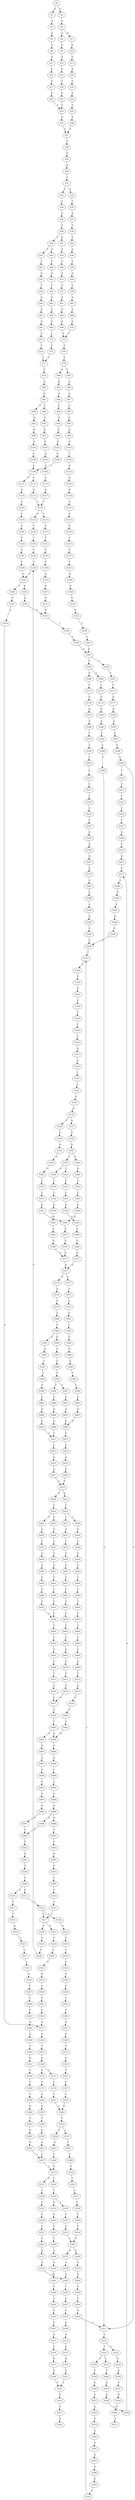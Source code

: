 strict digraph  {
	S0 -> S1 [ label = G ];
	S0 -> S2 [ label = A ];
	S1 -> S3 [ label = A ];
	S2 -> S4 [ label = A ];
	S3 -> S5 [ label = A ];
	S4 -> S6 [ label = A ];
	S4 -> S7 [ label = G ];
	S5 -> S8 [ label = A ];
	S6 -> S9 [ label = A ];
	S7 -> S10 [ label = A ];
	S8 -> S11 [ label = G ];
	S9 -> S12 [ label = G ];
	S10 -> S13 [ label = G ];
	S11 -> S14 [ label = A ];
	S12 -> S15 [ label = A ];
	S13 -> S16 [ label = A ];
	S14 -> S17 [ label = C ];
	S15 -> S18 [ label = C ];
	S16 -> S19 [ label = C ];
	S17 -> S20 [ label = G ];
	S18 -> S21 [ label = G ];
	S19 -> S22 [ label = G ];
	S20 -> S23 [ label = T ];
	S21 -> S23 [ label = T ];
	S22 -> S24 [ label = T ];
	S23 -> S25 [ label = A ];
	S24 -> S26 [ label = A ];
	S25 -> S27 [ label = T ];
	S26 -> S27 [ label = T ];
	S27 -> S28 [ label = C ];
	S28 -> S29 [ label = G ];
	S29 -> S30 [ label = G ];
	S30 -> S31 [ label = A ];
	S31 -> S32 [ label = C ];
	S31 -> S33 [ label = A ];
	S32 -> S34 [ label = C ];
	S33 -> S35 [ label = C ];
	S34 -> S36 [ label = A ];
	S35 -> S37 [ label = A ];
	S36 -> S38 [ label = C ];
	S37 -> S39 [ label = C ];
	S38 -> S40 [ label = T ];
	S38 -> S41 [ label = C ];
	S39 -> S42 [ label = T ];
	S40 -> S43 [ label = A ];
	S40 -> S44 [ label = G ];
	S41 -> S45 [ label = A ];
	S42 -> S46 [ label = A ];
	S43 -> S47 [ label = C ];
	S44 -> S48 [ label = T ];
	S45 -> S49 [ label = T ];
	S46 -> S50 [ label = T ];
	S47 -> S51 [ label = G ];
	S48 -> S52 [ label = G ];
	S49 -> S53 [ label = G ];
	S50 -> S54 [ label = G ];
	S51 -> S55 [ label = T ];
	S52 -> S56 [ label = T ];
	S53 -> S57 [ label = T ];
	S54 -> S58 [ label = T ];
	S55 -> S59 [ label = G ];
	S56 -> S60 [ label = G ];
	S57 -> S61 [ label = A ];
	S58 -> S62 [ label = A ];
	S59 -> S63 [ label = A ];
	S60 -> S64 [ label = A ];
	S61 -> S65 [ label = A ];
	S62 -> S66 [ label = A ];
	S63 -> S67 [ label = G ];
	S64 -> S68 [ label = G ];
	S65 -> S69 [ label = G ];
	S66 -> S70 [ label = G ];
	S67 -> S71 [ label = C ];
	S68 -> S72 [ label = C ];
	S69 -> S73 [ label = T ];
	S70 -> S73 [ label = T ];
	S71 -> S74 [ label = C ];
	S72 -> S75 [ label = C ];
	S73 -> S76 [ label = C ];
	S74 -> S77 [ label = T ];
	S75 -> S77 [ label = T ];
	S76 -> S78 [ label = T ];
	S77 -> S79 [ label = T ];
	S78 -> S80 [ label = A ];
	S78 -> S81 [ label = T ];
	S79 -> S82 [ label = A ];
	S80 -> S83 [ label = A ];
	S81 -> S84 [ label = A ];
	S82 -> S85 [ label = G ];
	S83 -> S86 [ label = G ];
	S84 -> S87 [ label = A ];
	S85 -> S88 [ label = T ];
	S85 -> S89 [ label = C ];
	S86 -> S90 [ label = T ];
	S87 -> S91 [ label = C ];
	S88 -> S92 [ label = A ];
	S89 -> S93 [ label = A ];
	S90 -> S94 [ label = A ];
	S91 -> S95 [ label = A ];
	S92 -> S96 [ label = G ];
	S93 -> S97 [ label = G ];
	S94 -> S98 [ label = G ];
	S95 -> S99 [ label = G ];
	S96 -> S100 [ label = G ];
	S97 -> S101 [ label = G ];
	S98 -> S102 [ label = G ];
	S99 -> S103 [ label = G ];
	S100 -> S104 [ label = G ];
	S101 -> S105 [ label = G ];
	S102 -> S106 [ label = G ];
	S103 -> S107 [ label = T ];
	S104 -> S108 [ label = C ];
	S105 -> S109 [ label = C ];
	S106 -> S108 [ label = C ];
	S107 -> S110 [ label = A ];
	S108 -> S111 [ label = C ];
	S108 -> S112 [ label = T ];
	S109 -> S113 [ label = C ];
	S110 -> S114 [ label = C ];
	S111 -> S115 [ label = G ];
	S112 -> S116 [ label = G ];
	S113 -> S117 [ label = G ];
	S114 -> S118 [ label = G ];
	S115 -> S119 [ label = T ];
	S116 -> S120 [ label = T ];
	S117 -> S119 [ label = T ];
	S118 -> S121 [ label = T ];
	S119 -> S122 [ label = C ];
	S119 -> S123 [ label = T ];
	S120 -> S124 [ label = C ];
	S121 -> S125 [ label = C ];
	S122 -> S126 [ label = C ];
	S123 -> S127 [ label = C ];
	S124 -> S128 [ label = C ];
	S125 -> S129 [ label = C ];
	S126 -> S130 [ label = T ];
	S127 -> S131 [ label = T ];
	S128 -> S132 [ label = T ];
	S129 -> S133 [ label = T ];
	S130 -> S134 [ label = C ];
	S131 -> S135 [ label = C ];
	S132 -> S136 [ label = C ];
	S133 -> S137 [ label = T ];
	S134 -> S138 [ label = C ];
	S135 -> S139 [ label = C ];
	S136 -> S140 [ label = C ];
	S137 -> S141 [ label = C ];
	S138 -> S142 [ label = G ];
	S139 -> S143 [ label = G ];
	S140 -> S142 [ label = G ];
	S141 -> S144 [ label = G ];
	S142 -> S145 [ label = A ];
	S142 -> S146 [ label = T ];
	S143 -> S147 [ label = A ];
	S144 -> S148 [ label = A ];
	S145 -> S149 [ label = G ];
	S146 -> S150 [ label = C ];
	S147 -> S151 [ label = G ];
	S148 -> S152 [ label = G ];
	S149 -> S153 [ label = G ];
	S150 -> S154 [ label = C ];
	S151 -> S153 [ label = G ];
	S152 -> S155 [ label = G ];
	S153 -> S156 [ label = T ];
	S154 -> S157 [ label = A ];
	S155 -> S158 [ label = T ];
	S156 -> S159 [ label = T ];
	S157 -> S160 [ label = G ];
	S158 -> S161 [ label = T ];
	S159 -> S162 [ label = A ];
	S160 -> S163 [ label = T ];
	S161 -> S162 [ label = A ];
	S162 -> S164 [ label = C ];
	S162 -> S165 [ label = T ];
	S163 -> S166 [ label = A ];
	S164 -> S167 [ label = C ];
	S165 -> S168 [ label = C ];
	S165 -> S169 [ label = G ];
	S166 -> S170 [ label = C ];
	S166 -> S171 [ label = T ];
	S167 -> S172 [ label = C ];
	S168 -> S173 [ label = C ];
	S169 -> S174 [ label = C ];
	S170 -> S175 [ label = T ];
	S171 -> S176 [ label = T ];
	S172 -> S177 [ label = G ];
	S173 -> S178 [ label = G ];
	S174 -> S179 [ label = G ];
	S175 -> S180 [ label = C ];
	S176 -> S181 [ label = C ];
	S177 -> S182 [ label = G ];
	S178 -> S183 [ label = G ];
	S179 -> S184 [ label = G ];
	S180 -> S185 [ label = G ];
	S181 -> S186 [ label = G ];
	S182 -> S187 [ label = A ];
	S183 -> S188 [ label = A ];
	S184 -> S189 [ label = A ];
	S185 -> S190 [ label = T ];
	S186 -> S191 [ label = T ];
	S187 -> S192 [ label = C ];
	S188 -> S193 [ label = T ];
	S189 -> S194 [ label = C ];
	S190 -> S195 [ label = G ];
	S191 -> S196 [ label = G ];
	S191 -> S197 [ label = C ];
	S192 -> S198 [ label = T ];
	S193 -> S199 [ label = T ];
	S194 -> S200 [ label = T ];
	S195 -> S201 [ label = A ];
	S196 -> S202 [ label = A ];
	S197 -> S203 [ label = T ];
	S198 -> S204 [ label = C ];
	S199 -> S205 [ label = C ];
	S200 -> S206 [ label = C ];
	S201 -> S207 [ label = C ];
	S202 -> S208 [ label = C ];
	S203 -> S209 [ label = C ];
	S204 -> S210 [ label = T ];
	S204 -> S211 [ label = C ];
	S205 -> S212 [ label = C ];
	S206 -> S211 [ label = C ];
	S207 -> S213 [ label = G ];
	S208 -> S213 [ label = G ];
	S209 -> S214 [ label = G ];
	S210 -> S215 [ label = C ];
	S211 -> S216 [ label = C ];
	S212 -> S217 [ label = C ];
	S213 -> S218 [ label = T ];
	S213 -> S219 [ label = G ];
	S214 -> S220 [ label = T ];
	S215 -> S221 [ label = T ];
	S216 -> S222 [ label = C ];
	S216 -> S223 [ label = T ];
	S217 -> S224 [ label = T ];
	S218 -> S225 [ label = T ];
	S219 -> S226 [ label = T ];
	S220 -> S227 [ label = T ];
	S221 -> S228 [ label = T ];
	S222 -> S229 [ label = G ];
	S223 -> S230 [ label = C ];
	S223 -> S231 [ label = T ];
	S224 -> S232 [ label = G ];
	S225 -> S233 [ label = G ];
	S225 -> S234 [ label = T ];
	S226 -> S235 [ label = T ];
	S227 -> S236 [ label = T ];
	S228 -> S237 [ label = T ];
	S229 -> S238 [ label = G ];
	S230 -> S239 [ label = T ];
	S231 -> S240 [ label = T ];
	S232 -> S241 [ label = T ];
	S233 -> S242 [ label = C ];
	S234 -> S243 [ label = C ];
	S235 -> S244 [ label = C ];
	S236 -> S245 [ label = C ];
	S237 -> S246 [ label = G ];
	S238 -> S247 [ label = T ];
	S239 -> S248 [ label = G ];
	S240 -> S249 [ label = G ];
	S241 -> S250 [ label = G ];
	S242 -> S251 [ label = T ];
	S243 -> S252 [ label = T ];
	S244 -> S253 [ label = T ];
	S245 -> S254 [ label = T ];
	S246 -> S255 [ label = G ];
	S247 -> S256 [ label = G ];
	S248 -> S257 [ label = G ];
	S249 -> S258 [ label = G ];
	S250 -> S259 [ label = A ];
	S251 -> S260 [ label = C ];
	S252 -> S261 [ label = C ];
	S253 -> S262 [ label = C ];
	S254 -> S261 [ label = C ];
	S255 -> S263 [ label = G ];
	S256 -> S264 [ label = T ];
	S257 -> S265 [ label = A ];
	S258 -> S266 [ label = G ];
	S259 -> S267 [ label = G ];
	S260 -> S268 [ label = A ];
	S261 -> S269 [ label = G ];
	S261 -> S270 [ label = A ];
	S262 -> S271 [ label = A ];
	S263 -> S272 [ label = G ];
	S264 -> S273 [ label = A ];
	S265 -> S274 [ label = G ];
	S266 -> S272 [ label = G ];
	S267 -> S275 [ label = G ];
	S268 -> S276 [ label = A ];
	S269 -> S277 [ label = G ];
	S270 -> S278 [ label = A ];
	S271 -> S279 [ label = A ];
	S272 -> S280 [ label = A ];
	S274 -> S281 [ label = A ];
	S275 -> S282 [ label = A ];
	S276 -> S283 [ label = A ];
	S277 -> S284 [ label = A ];
	S278 -> S285 [ label = A ];
	S279 -> S285 [ label = A ];
	S280 -> S286 [ label = G ];
	S281 -> S287 [ label = G ];
	S282 -> S288 [ label = G ];
	S283 -> S289 [ label = T ];
	S284 -> S290 [ label = C ];
	S285 -> S291 [ label = C ];
	S286 -> S292 [ label = A ];
	S287 -> S293 [ label = A ];
	S288 -> S294 [ label = A ];
	S289 -> S295 [ label = T ];
	S290 -> S296 [ label = T ];
	S291 -> S297 [ label = T ];
	S292 -> S298 [ label = G ];
	S293 -> S299 [ label = G ];
	S294 -> S300 [ label = G ];
	S295 -> S301 [ label = C ];
	S296 -> S302 [ label = C ];
	S297 -> S303 [ label = C ];
	S298 -> S304 [ label = G ];
	S299 -> S305 [ label = G ];
	S300 -> S306 [ label = G ];
	S301 -> S307 [ label = C ];
	S302 -> S211 [ label = C ];
	S303 -> S308 [ label = C ];
	S304 -> S309 [ label = T ];
	S305 -> S310 [ label = T ];
	S306 -> S309 [ label = T ];
	S307 -> S311 [ label = A ];
	S308 -> S312 [ label = A ];
	S309 -> S313 [ label = T ];
	S310 -> S313 [ label = T ];
	S311 -> S314 [ label = C ];
	S312 -> S315 [ label = C ];
	S313 -> S316 [ label = T ];
	S314 -> S317 [ label = G ];
	S315 -> S318 [ label = G ];
	S316 -> S319 [ label = T ];
	S317 -> S320 [ label = G ];
	S318 -> S321 [ label = G ];
	S319 -> S322 [ label = A ];
	S320 -> S323 [ label = T ];
	S321 -> S323 [ label = T ];
	S322 -> S324 [ label = C ];
	S323 -> S325 [ label = G ];
	S324 -> S326 [ label = C ];
	S325 -> S327 [ label = T ];
	S326 -> S328 [ label = C ];
	S327 -> S329 [ label = A ];
	S328 -> S330 [ label = C ];
	S330 -> S331 [ label = A ];
	S331 -> S332 [ label = G ];
	S332 -> S333 [ label = T ];
	S333 -> S334 [ label = A ];
	S334 -> S335 [ label = A ];
	S335 -> S336 [ label = G ];
	S336 -> S337 [ label = A ];
	S336 -> S338 [ label = C ];
	S337 -> S339 [ label = G ];
	S338 -> S340 [ label = G ];
	S339 -> S341 [ label = G ];
	S340 -> S342 [ label = G ];
	S341 -> S343 [ label = C ];
	S341 -> S344 [ label = A ];
	S342 -> S345 [ label = A ];
	S343 -> S346 [ label = G ];
	S343 -> S347 [ label = T ];
	S344 -> S348 [ label = G ];
	S345 -> S349 [ label = G ];
	S346 -> S350 [ label = T ];
	S347 -> S351 [ label = T ];
	S348 -> S352 [ label = T ];
	S349 -> S353 [ label = T ];
	S350 -> S354 [ label = C ];
	S351 -> S355 [ label = C ];
	S352 -> S356 [ label = C ];
	S353 -> S357 [ label = C ];
	S354 -> S358 [ label = G ];
	S355 -> S359 [ label = G ];
	S356 -> S360 [ label = G ];
	S357 -> S361 [ label = G ];
	S358 -> S362 [ label = G ];
	S359 -> S363 [ label = G ];
	S360 -> S364 [ label = G ];
	S361 -> S364 [ label = G ];
	S362 -> S365 [ label = A ];
	S363 -> S366 [ label = A ];
	S364 -> S367 [ label = A ];
	S365 -> S368 [ label = A ];
	S366 -> S369 [ label = A ];
	S367 -> S370 [ label = A ];
	S368 -> S371 [ label = G ];
	S369 -> S372 [ label = G ];
	S370 -> S371 [ label = G ];
	S371 -> S373 [ label = A ];
	S372 -> S373 [ label = A ];
	S373 -> S374 [ label = G ];
	S373 -> S375 [ label = A ];
	S374 -> S376 [ label = A ];
	S375 -> S377 [ label = A ];
	S376 -> S378 [ label = A ];
	S377 -> S379 [ label = A ];
	S378 -> S380 [ label = A ];
	S379 -> S381 [ label = A ];
	S380 -> S382 [ label = C ];
	S381 -> S383 [ label = T ];
	S382 -> S384 [ label = G ];
	S382 -> S385 [ label = A ];
	S383 -> S386 [ label = G ];
	S384 -> S387 [ label = A ];
	S385 -> S388 [ label = A ];
	S386 -> S389 [ label = A ];
	S387 -> S390 [ label = C ];
	S388 -> S391 [ label = C ];
	S389 -> S392 [ label = C ];
	S390 -> S393 [ label = T ];
	S391 -> S394 [ label = T ];
	S392 -> S395 [ label = T ];
	S393 -> S396 [ label = T ];
	S393 -> S397 [ label = C ];
	S394 -> S398 [ label = T ];
	S395 -> S399 [ label = C ];
	S396 -> S400 [ label = G ];
	S397 -> S401 [ label = G ];
	S398 -> S402 [ label = G ];
	S399 -> S403 [ label = G ];
	S400 -> S404 [ label = A ];
	S401 -> S405 [ label = A ];
	S402 -> S406 [ label = A ];
	S403 -> S407 [ label = A ];
	S404 -> S408 [ label = G ];
	S405 -> S409 [ label = G ];
	S406 -> S410 [ label = G ];
	S407 -> S409 [ label = G ];
	S408 -> S411 [ label = T ];
	S409 -> S412 [ label = T ];
	S410 -> S411 [ label = T ];
	S411 -> S413 [ label = C ];
	S412 -> S414 [ label = C ];
	S413 -> S415 [ label = A ];
	S414 -> S416 [ label = A ];
	S415 -> S417 [ label = A ];
	S416 -> S418 [ label = A ];
	S417 -> S419 [ label = G ];
	S418 -> S419 [ label = G ];
	S419 -> S420 [ label = G ];
	S419 -> S421 [ label = A ];
	S420 -> S422 [ label = C ];
	S421 -> S423 [ label = C ];
	S422 -> S424 [ label = T ];
	S422 -> S425 [ label = C ];
	S423 -> S426 [ label = C ];
	S423 -> S427 [ label = T ];
	S424 -> S428 [ label = A ];
	S425 -> S429 [ label = A ];
	S426 -> S430 [ label = A ];
	S427 -> S431 [ label = A ];
	S428 -> S432 [ label = T ];
	S429 -> S433 [ label = T ];
	S430 -> S434 [ label = T ];
	S431 -> S435 [ label = T ];
	S432 -> S436 [ label = A ];
	S433 -> S437 [ label = A ];
	S434 -> S438 [ label = G ];
	S435 -> S439 [ label = G ];
	S436 -> S440 [ label = A ];
	S437 -> S441 [ label = A ];
	S438 -> S442 [ label = A ];
	S439 -> S443 [ label = A ];
	S440 -> S444 [ label = C ];
	S441 -> S445 [ label = C ];
	S442 -> S446 [ label = C ];
	S443 -> S447 [ label = C ];
	S444 -> S448 [ label = C ];
	S445 -> S449 [ label = C ];
	S446 -> S450 [ label = C ];
	S447 -> S451 [ label = C ];
	S448 -> S452 [ label = C ];
	S449 -> S453 [ label = C ];
	S450 -> S454 [ label = C ];
	S451 -> S455 [ label = A ];
	S452 -> S456 [ label = C ];
	S453 -> S456 [ label = C ];
	S454 -> S457 [ label = C ];
	S455 -> S458 [ label = C ];
	S456 -> S459 [ label = T ];
	S457 -> S460 [ label = T ];
	S458 -> S461 [ label = T ];
	S459 -> S462 [ label = C ];
	S460 -> S463 [ label = T ];
	S461 -> S464 [ label = C ];
	S462 -> S465 [ label = G ];
	S463 -> S466 [ label = G ];
	S464 -> S467 [ label = G ];
	S465 -> S468 [ label = G ];
	S466 -> S469 [ label = G ];
	S467 -> S470 [ label = G ];
	S468 -> S471 [ label = T ];
	S469 -> S472 [ label = T ];
	S470 -> S473 [ label = T ];
	S471 -> S474 [ label = A ];
	S472 -> S475 [ label = A ];
	S473 -> S476 [ label = A ];
	S474 -> S477 [ label = G ];
	S475 -> S478 [ label = G ];
	S476 -> S477 [ label = G ];
	S477 -> S479 [ label = A ];
	S478 -> S480 [ label = A ];
	S479 -> S481 [ label = T ];
	S480 -> S482 [ label = T ];
	S481 -> S483 [ label = A ];
	S481 -> S484 [ label = G ];
	S482 -> S484 [ label = G ];
	S483 -> S485 [ label = G ];
	S484 -> S486 [ label = G ];
	S485 -> S487 [ label = A ];
	S486 -> S488 [ label = A ];
	S487 -> S489 [ label = C ];
	S488 -> S490 [ label = C ];
	S489 -> S491 [ label = C ];
	S490 -> S492 [ label = C ];
	S491 -> S493 [ label = G ];
	S492 -> S494 [ label = G ];
	S493 -> S495 [ label = G ];
	S494 -> S496 [ label = G ];
	S495 -> S497 [ label = G ];
	S496 -> S498 [ label = A ];
	S496 -> S499 [ label = G ];
	S497 -> S500 [ label = T ];
	S498 -> S501 [ label = T ];
	S499 -> S500 [ label = T ];
	S500 -> S502 [ label = T ];
	S501 -> S503 [ label = T ];
	S502 -> S504 [ label = G ];
	S503 -> S505 [ label = G ];
	S504 -> S506 [ label = T ];
	S505 -> S507 [ label = T ];
	S506 -> S508 [ label = C ];
	S507 -> S509 [ label = C ];
	S508 -> S510 [ label = A ];
	S508 -> S511 [ label = G ];
	S509 -> S512 [ label = G ];
	S510 -> S513 [ label = T ];
	S511 -> S514 [ label = T ];
	S512 -> S515 [ label = T ];
	S513 -> S516 [ label = T ];
	S514 -> S517 [ label = C ];
	S514 -> S518 [ label = T ];
	S515 -> S517 [ label = C ];
	S516 -> S519 [ label = G ];
	S517 -> S520 [ label = C ];
	S517 -> S521 [ label = G ];
	S518 -> S522 [ label = G ];
	S519 -> S523 [ label = T ];
	S520 -> S524 [ label = T ];
	S521 -> S525 [ label = T ];
	S522 -> S526 [ label = T ];
	S523 -> S527 [ label = C ];
	S524 -> S528 [ label = C ];
	S525 -> S529 [ label = C ];
	S526 -> S530 [ label = C ];
	S527 -> S531 [ label = C ];
	S528 -> S138 [ label = C ];
	S529 -> S532 [ label = C ];
	S530 -> S533 [ label = C ];
	S531 -> S534 [ label = G ];
	S532 -> S535 [ label = G ];
	S533 -> S536 [ label = A ];
	S534 -> S537 [ label = T ];
	S535 -> S538 [ label = T ];
	S536 -> S539 [ label = T ];
	S537 -> S540 [ label = C ];
	S538 -> S541 [ label = C ];
	S539 -> S542 [ label = C ];
	S540 -> S543 [ label = T ];
	S541 -> S544 [ label = C ];
	S542 -> S545 [ label = T ];
	S543 -> S546 [ label = A ];
	S544 -> S157 [ label = A ];
	S545 -> S547 [ label = A ];
	S546 -> S548 [ label = G ];
	S547 -> S549 [ label = G ];
	S548 -> S550 [ label = T ];
	S549 -> S551 [ label = T ];
	S550 -> S552 [ label = G ];
	S551 -> S553 [ label = A ];
	S552 -> S554 [ label = C ];
	S553 -> S555 [ label = T ];
	S554 -> S556 [ label = T ];
	S555 -> S557 [ label = T ];
	S556 -> S558 [ label = C ];
	S557 -> S559 [ label = C ];
	S558 -> S560 [ label = G ];
	S559 -> S186 [ label = G ];
	S560 -> S561 [ label = T ];
	S561 -> S562 [ label = G ];
	S562 -> S563 [ label = A ];
	S563 -> S207 [ label = C ];
}

